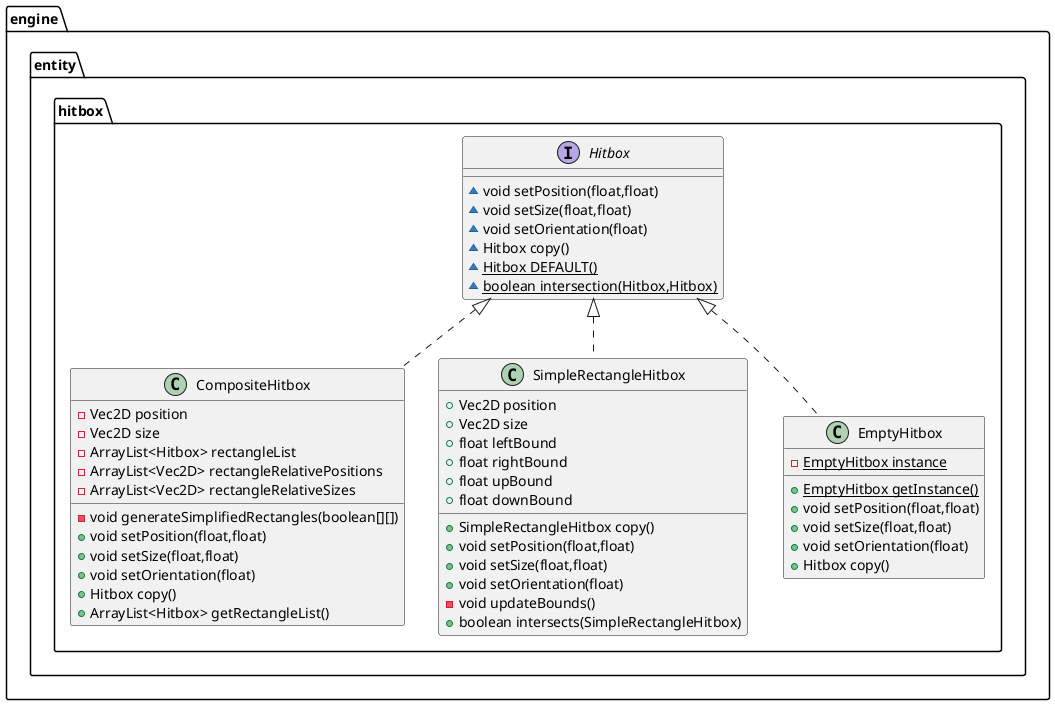 @startuml
class engine.entity.hitbox.CompositeHitbox {
- Vec2D position
- Vec2D size
- ArrayList<Hitbox> rectangleList
- ArrayList<Vec2D> rectangleRelativePositions
- ArrayList<Vec2D> rectangleRelativeSizes
- void generateSimplifiedRectangles(boolean[][])
+ void setPosition(float,float)
+ void setSize(float,float)
+ void setOrientation(float)
+ Hitbox copy()
+ ArrayList<Hitbox> getRectangleList()
}


interface engine.entity.hitbox.Hitbox {
~ void setPosition(float,float)
~ void setSize(float,float)
~ void setOrientation(float)
~ Hitbox copy()
~ {static} Hitbox DEFAULT()
~ {static} boolean intersection(Hitbox,Hitbox)
}

class engine.entity.hitbox.SimpleRectangleHitbox {
+ Vec2D position
+ Vec2D size
+ float leftBound
+ float rightBound
+ float upBound
+ float downBound
+ SimpleRectangleHitbox copy()
+ void setPosition(float,float)
+ void setSize(float,float)
+ void setOrientation(float)
- void updateBounds()
+ boolean intersects(SimpleRectangleHitbox)
}


class engine.entity.hitbox.EmptyHitbox {
- {static} EmptyHitbox instance
+ {static} EmptyHitbox getInstance()
+ void setPosition(float,float)
+ void setSize(float,float)
+ void setOrientation(float)
+ Hitbox copy()
}




engine.entity.hitbox.Hitbox <|.. engine.entity.hitbox.CompositeHitbox
engine.entity.hitbox.Hitbox <|.. engine.entity.hitbox.SimpleRectangleHitbox
engine.entity.hitbox.Hitbox <|.. engine.entity.hitbox.EmptyHitbox
@enduml